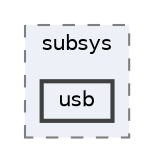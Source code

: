 digraph "build/zephyr/subsys/usb"
{
 // LATEX_PDF_SIZE
  bgcolor="transparent";
  edge [fontname=Helvetica,fontsize=10,labelfontname=Helvetica,labelfontsize=10];
  node [fontname=Helvetica,fontsize=10,shape=box,height=0.2,width=0.4];
  compound=true
  subgraph clusterdir_fee2df84931cf9d66e516b35c2f3fff7 {
    graph [ bgcolor="#edf0f7", pencolor="grey50", label="subsys", fontname=Helvetica,fontsize=10 style="filled,dashed", URL="dir_fee2df84931cf9d66e516b35c2f3fff7.html",tooltip=""]
  dir_919eb282cac8fb1a72e12696c7823745 [label="usb", fillcolor="#edf0f7", color="grey25", style="filled,bold", URL="dir_919eb282cac8fb1a72e12696c7823745.html",tooltip=""];
  }
}
